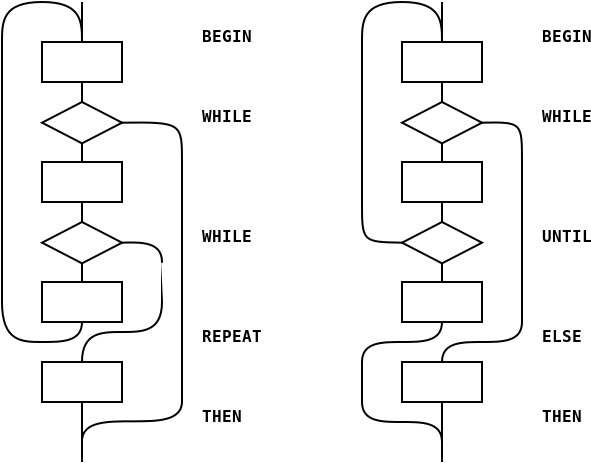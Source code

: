 <?xml version="1.0" encoding="UTF-8"?>
<dia:diagram xmlns:dia="http://www.lysator.liu.se/~alla/dia/"><dia:layer name="Background" visible="true"><dia:object type="Standard - Text" version="0" id="O0"><dia:attribute name="obj_pos"><dia:point val="14,10"/></dia:attribute><dia:attribute name="obj_bb"><dia:rectangle val="14,9.265;16.86,10.265"/></dia:attribute><dia:attribute name="text"><dia:composite type="text"><dia:attribute name="string"><dia:string>#BEGIN#</dia:string></dia:attribute><dia:attribute name="font"><dia:font name="Courier-Bold"/></dia:attribute><dia:attribute name="height"><dia:real val="1"/></dia:attribute><dia:attribute name="pos"><dia:point val="14,10"/></dia:attribute><dia:attribute name="color"><dia:color val="#000000"/></dia:attribute><dia:attribute name="alignment"><dia:enum val="0"/></dia:attribute></dia:composite></dia:attribute></dia:object><dia:object type="Standard - Text" version="0" id="O1"><dia:attribute name="obj_pos"><dia:point val="14,29"/></dia:attribute><dia:attribute name="obj_bb"><dia:rectangle val="14,28.265;16.288,29.265"/></dia:attribute><dia:attribute name="text"><dia:composite type="text"><dia:attribute name="string"><dia:string>#THEN#</dia:string></dia:attribute><dia:attribute name="font"><dia:font name="Courier-Bold"/></dia:attribute><dia:attribute name="height"><dia:real val="1"/></dia:attribute><dia:attribute name="pos"><dia:point val="14,29"/></dia:attribute><dia:attribute name="color"><dia:color val="#000000"/></dia:attribute><dia:attribute name="alignment"><dia:enum val="0"/></dia:attribute></dia:composite></dia:attribute></dia:object><dia:object type="Standard - Text" version="0" id="O2"><dia:attribute name="obj_pos"><dia:point val="31,10"/></dia:attribute><dia:attribute name="obj_bb"><dia:rectangle val="31,9.265;33.86,10.265"/></dia:attribute><dia:attribute name="text"><dia:composite type="text"><dia:attribute name="string"><dia:string>#BEGIN#</dia:string></dia:attribute><dia:attribute name="font"><dia:font name="Courier-Bold"/></dia:attribute><dia:attribute name="height"><dia:real val="1"/></dia:attribute><dia:attribute name="pos"><dia:point val="31,10"/></dia:attribute><dia:attribute name="color"><dia:color val="#000000"/></dia:attribute><dia:attribute name="alignment"><dia:enum val="0"/></dia:attribute></dia:composite></dia:attribute></dia:object><dia:object type="Standard - Text" version="0" id="O3"><dia:attribute name="obj_pos"><dia:point val="31,14"/></dia:attribute><dia:attribute name="obj_bb"><dia:rectangle val="31,13.265;33.86,14.265"/></dia:attribute><dia:attribute name="text"><dia:composite type="text"><dia:attribute name="string"><dia:string>#WHILE#</dia:string></dia:attribute><dia:attribute name="font"><dia:font name="Courier-Bold"/></dia:attribute><dia:attribute name="height"><dia:real val="1"/></dia:attribute><dia:attribute name="pos"><dia:point val="31,14"/></dia:attribute><dia:attribute name="color"><dia:color val="#000000"/></dia:attribute><dia:attribute name="alignment"><dia:enum val="0"/></dia:attribute></dia:composite></dia:attribute></dia:object><dia:object type="Flowchart - Diamond" version="0" id="O4"><dia:attribute name="obj_pos"><dia:point val="6,13"/></dia:attribute><dia:attribute name="obj_bb"><dia:rectangle val="5.95,12.95;10.05,15.118"/></dia:attribute><dia:attribute name="elem_corner"><dia:point val="6,13"/></dia:attribute><dia:attribute name="elem_width"><dia:real val="4"/></dia:attribute><dia:attribute name="elem_height"><dia:real val="2.068"/></dia:attribute><dia:attribute name="show_background"><dia:boolean val="true"/></dia:attribute><dia:attribute name="padding"><dia:real val="0.354"/></dia:attribute><dia:attribute name="text"><dia:composite type="text"><dia:attribute name="string"><dia:string>##</dia:string></dia:attribute><dia:attribute name="font"><dia:font name="Courier"/></dia:attribute><dia:attribute name="height"><dia:real val="0.8"/></dia:attribute><dia:attribute name="pos"><dia:point val="8,14.232"/></dia:attribute><dia:attribute name="color"><dia:color val="#000000"/></dia:attribute><dia:attribute name="alignment"><dia:enum val="1"/></dia:attribute></dia:composite></dia:attribute></dia:object><dia:object type="SDL - Task" version="0" id="O5"><dia:attribute name="obj_pos"><dia:point val="6,10"/></dia:attribute><dia:attribute name="obj_bb"><dia:rectangle val="5.95,9.95;10.05,12.05"/></dia:attribute><dia:attribute name="elem_corner"><dia:point val="6,10"/></dia:attribute><dia:attribute name="elem_width"><dia:real val="4"/></dia:attribute><dia:attribute name="elem_height"><dia:real val="2"/></dia:attribute><dia:attribute name="show_background"><dia:boolean val="true"/></dia:attribute><dia:attribute name="flip_horizontal"><dia:boolean val="false"/></dia:attribute><dia:attribute name="flip_vertical"><dia:boolean val="false"/></dia:attribute><dia:attribute name="padding"><dia:real val="0.354"/></dia:attribute><dia:attribute name="text"><dia:composite type="text"><dia:attribute name="string"><dia:string>##</dia:string></dia:attribute><dia:attribute name="font"><dia:font name="Courier"/></dia:attribute><dia:attribute name="height"><dia:real val="0.8"/></dia:attribute><dia:attribute name="pos"><dia:point val="8,11.198"/></dia:attribute><dia:attribute name="color"><dia:color val="#000000"/></dia:attribute><dia:attribute name="alignment"><dia:enum val="1"/></dia:attribute></dia:composite></dia:attribute></dia:object><dia:object type="Flowchart - Diamond" version="0" id="O6"><dia:attribute name="obj_pos"><dia:point val="24,13"/></dia:attribute><dia:attribute name="obj_bb"><dia:rectangle val="23.95,12.95;28.05,15.118"/></dia:attribute><dia:attribute name="elem_corner"><dia:point val="24,13"/></dia:attribute><dia:attribute name="elem_width"><dia:real val="4"/></dia:attribute><dia:attribute name="elem_height"><dia:real val="2.068"/></dia:attribute><dia:attribute name="show_background"><dia:boolean val="true"/></dia:attribute><dia:attribute name="padding"><dia:real val="0.354"/></dia:attribute><dia:attribute name="text"><dia:composite type="text"><dia:attribute name="string"><dia:string>##</dia:string></dia:attribute><dia:attribute name="font"><dia:font name="Courier"/></dia:attribute><dia:attribute name="height"><dia:real val="0.8"/></dia:attribute><dia:attribute name="pos"><dia:point val="26,14.232"/></dia:attribute><dia:attribute name="color"><dia:color val="#000000"/></dia:attribute><dia:attribute name="alignment"><dia:enum val="1"/></dia:attribute></dia:composite></dia:attribute></dia:object><dia:object type="SDL - Task" version="0" id="O7"><dia:attribute name="obj_pos"><dia:point val="24,10"/></dia:attribute><dia:attribute name="obj_bb"><dia:rectangle val="23.95,9.95;28.05,12.05"/></dia:attribute><dia:attribute name="elem_corner"><dia:point val="24,10"/></dia:attribute><dia:attribute name="elem_width"><dia:real val="4"/></dia:attribute><dia:attribute name="elem_height"><dia:real val="2"/></dia:attribute><dia:attribute name="show_background"><dia:boolean val="true"/></dia:attribute><dia:attribute name="flip_horizontal"><dia:boolean val="false"/></dia:attribute><dia:attribute name="flip_vertical"><dia:boolean val="false"/></dia:attribute><dia:attribute name="padding"><dia:real val="0.354"/></dia:attribute><dia:attribute name="text"><dia:composite type="text"><dia:attribute name="string"><dia:string>##</dia:string></dia:attribute><dia:attribute name="font"><dia:font name="Courier"/></dia:attribute><dia:attribute name="height"><dia:real val="0.8"/></dia:attribute><dia:attribute name="pos"><dia:point val="26,11.198"/></dia:attribute><dia:attribute name="color"><dia:color val="#000000"/></dia:attribute><dia:attribute name="alignment"><dia:enum val="1"/></dia:attribute></dia:composite></dia:attribute></dia:object><dia:object type="Standard - Line" version="0" id="O8"><dia:attribute name="obj_pos"><dia:point val="8,8"/></dia:attribute><dia:attribute name="obj_bb"><dia:rectangle val="7.95,7.95;8.05,10.05"/></dia:attribute><dia:attribute name="conn_endpoints"><dia:point val="8,8"/><dia:point val="8,10"/></dia:attribute><dia:attribute name="numcp"><dia:int val="1"/></dia:attribute><dia:connections><dia:connection handle="1" to="O5" connection="0"/></dia:connections></dia:object><dia:object type="Standard - Line" version="0" id="O9"><dia:attribute name="obj_pos"><dia:point val="8,13"/></dia:attribute><dia:attribute name="obj_bb"><dia:rectangle val="7.95,11.95;8.05,13.05"/></dia:attribute><dia:attribute name="conn_endpoints"><dia:point val="8,13"/><dia:point val="8,12"/></dia:attribute><dia:attribute name="numcp"><dia:int val="1"/></dia:attribute><dia:connections><dia:connection handle="0" to="O4" connection="0"/><dia:connection handle="1" to="O5" connection="1"/></dia:connections></dia:object><dia:object type="Standard - BezierLine" version="0" id="O10"><dia:attribute name="obj_pos"><dia:point val="10,14.034"/></dia:attribute><dia:attribute name="obj_bb"><dia:rectangle val="7.95,13.978;13.05,30.016"/></dia:attribute><dia:attribute name="bez_points"><dia:point val="10,14.034"/><dia:point val="13,14"/><dia:point val="13,14.034"/><dia:point val="13,16"/><dia:point val="13,17.966"/><dia:point val="13,25.966"/><dia:point val="13,27.966"/><dia:point val="13,29.966"/><dia:point val="8,27.966"/><dia:point val="8,29.966"/></dia:attribute><dia:attribute name="corner_types"><dia:enum val="0"/><dia:enum val="0"/><dia:enum val="0"/><dia:enum val="0"/></dia:attribute><dia:connections><dia:connection handle="0" to="O4" connection="4"/></dia:connections></dia:object><dia:object type="Standard - Line" version="0" id="O11"><dia:attribute name="obj_pos"><dia:point val="26,12"/></dia:attribute><dia:attribute name="obj_bb"><dia:rectangle val="25.95,11.95;26.05,13.05"/></dia:attribute><dia:attribute name="conn_endpoints"><dia:point val="26,12"/><dia:point val="26,13"/></dia:attribute><dia:attribute name="numcp"><dia:int val="1"/></dia:attribute><dia:connections><dia:connection handle="0" to="O7" connection="1"/><dia:connection handle="1" to="O6" connection="0"/></dia:connections></dia:object><dia:object type="Standard - Line" version="0" id="O12"><dia:attribute name="obj_pos"><dia:point val="26,15.068"/></dia:attribute><dia:attribute name="obj_bb"><dia:rectangle val="25.95,15.018;26.05,18.05"/></dia:attribute><dia:attribute name="conn_endpoints"><dia:point val="26,15.068"/><dia:point val="26,18"/></dia:attribute><dia:attribute name="numcp"><dia:int val="1"/></dia:attribute><dia:connections><dia:connection handle="0" to="O6" connection="8"/></dia:connections></dia:object><dia:object type="Standard - Line" version="0" id="O13"><dia:attribute name="obj_pos"><dia:point val="26,8"/></dia:attribute><dia:attribute name="obj_bb"><dia:rectangle val="25.95,7.95;26.05,10.05"/></dia:attribute><dia:attribute name="conn_endpoints"><dia:point val="26,8"/><dia:point val="26,10"/></dia:attribute><dia:attribute name="numcp"><dia:int val="1"/></dia:attribute><dia:connections><dia:connection handle="1" to="O7" connection="0"/></dia:connections></dia:object><dia:object type="Standard - BezierLine" version="0" id="O14"><dia:attribute name="obj_pos"><dia:point val="26,10"/></dia:attribute><dia:attribute name="obj_bb"><dia:rectangle val="21.95,7.95;26.05,20.085"/></dia:attribute><dia:attribute name="bez_points"><dia:point val="26,10"/><dia:point val="26,9"/><dia:point val="26,8"/><dia:point val="24,8"/><dia:point val="22,8"/><dia:point val="22,9"/><dia:point val="22,10"/><dia:point val="22,11"/><dia:point val="22,16"/><dia:point val="22,18"/><dia:point val="22,20"/><dia:point val="22,20"/><dia:point val="24,20.034"/></dia:attribute><dia:attribute name="corner_types"><dia:enum val="0"/><dia:enum val="0"/><dia:enum val="0"/><dia:enum val="0"/><dia:enum val="0"/></dia:attribute><dia:connections><dia:connection handle="0" to="O7" connection="0"/><dia:connection handle="12" to="O22" connection="12"/></dia:connections></dia:object><dia:object type="SDL - Task" version="0" id="O15"><dia:attribute name="obj_pos"><dia:point val="6,16"/></dia:attribute><dia:attribute name="obj_bb"><dia:rectangle val="5.95,15.95;10.05,18.05"/></dia:attribute><dia:attribute name="elem_corner"><dia:point val="6,16"/></dia:attribute><dia:attribute name="elem_width"><dia:real val="4"/></dia:attribute><dia:attribute name="elem_height"><dia:real val="2"/></dia:attribute><dia:attribute name="show_background"><dia:boolean val="true"/></dia:attribute><dia:attribute name="flip_horizontal"><dia:boolean val="false"/></dia:attribute><dia:attribute name="flip_vertical"><dia:boolean val="false"/></dia:attribute><dia:attribute name="padding"><dia:real val="0.354"/></dia:attribute><dia:attribute name="text"><dia:composite type="text"><dia:attribute name="string"><dia:string>##</dia:string></dia:attribute><dia:attribute name="font"><dia:font name="Courier"/></dia:attribute><dia:attribute name="height"><dia:real val="0.8"/></dia:attribute><dia:attribute name="pos"><dia:point val="8,17.198"/></dia:attribute><dia:attribute name="color"><dia:color val="#000000"/></dia:attribute><dia:attribute name="alignment"><dia:enum val="1"/></dia:attribute></dia:composite></dia:attribute></dia:object><dia:object type="SDL - Task" version="0" id="O16"><dia:attribute name="obj_pos"><dia:point val="24,16"/></dia:attribute><dia:attribute name="obj_bb"><dia:rectangle val="23.95,15.95;28.05,18.05"/></dia:attribute><dia:attribute name="elem_corner"><dia:point val="24,16"/></dia:attribute><dia:attribute name="elem_width"><dia:real val="4"/></dia:attribute><dia:attribute name="elem_height"><dia:real val="2"/></dia:attribute><dia:attribute name="show_background"><dia:boolean val="true"/></dia:attribute><dia:attribute name="flip_horizontal"><dia:boolean val="false"/></dia:attribute><dia:attribute name="flip_vertical"><dia:boolean val="false"/></dia:attribute><dia:attribute name="padding"><dia:real val="0.354"/></dia:attribute><dia:attribute name="text"><dia:composite type="text"><dia:attribute name="string"><dia:string>##</dia:string></dia:attribute><dia:attribute name="font"><dia:font name="Courier"/></dia:attribute><dia:attribute name="height"><dia:real val="0.8"/></dia:attribute><dia:attribute name="pos"><dia:point val="26,17.198"/></dia:attribute><dia:attribute name="color"><dia:color val="#000000"/></dia:attribute><dia:attribute name="alignment"><dia:enum val="1"/></dia:attribute></dia:composite></dia:attribute></dia:object><dia:object type="Standard - Line" version="0" id="O17"><dia:attribute name="obj_pos"><dia:point val="8,19"/></dia:attribute><dia:attribute name="obj_bb"><dia:rectangle val="7.95,17.95;8.05,19.05"/></dia:attribute><dia:attribute name="conn_endpoints"><dia:point val="8,19"/><dia:point val="8,18"/></dia:attribute><dia:attribute name="numcp"><dia:int val="1"/></dia:attribute><dia:connections><dia:connection handle="0" to="O25" connection="0"/><dia:connection handle="1" to="O15" connection="1"/></dia:connections></dia:object><dia:object type="Standard - BezierLine" version="0" id="O18"><dia:attribute name="obj_pos"><dia:point val="8,10"/></dia:attribute><dia:attribute name="obj_bb"><dia:rectangle val="3.95,7.95;8.05,25.05"/></dia:attribute><dia:attribute name="bez_points"><dia:point val="8,10"/><dia:point val="8,9"/><dia:point val="8,8"/><dia:point val="6,8"/><dia:point val="4,8"/><dia:point val="4,9"/><dia:point val="4,10"/><dia:point val="4,11"/><dia:point val="4,21"/><dia:point val="4,23"/><dia:point val="4,25"/><dia:point val="5,25"/><dia:point val="6,25"/><dia:point val="7,25"/><dia:point val="8,25"/><dia:point val="8,24"/></dia:attribute><dia:attribute name="corner_types"><dia:enum val="0"/><dia:enum val="0"/><dia:enum val="0"/><dia:enum val="0"/><dia:enum val="0"/><dia:enum val="0"/></dia:attribute><dia:connections><dia:connection handle="0" to="O5" connection="0"/><dia:connection handle="15" to="O26" connection="1"/></dia:connections></dia:object><dia:object type="Standard - Text" version="0" id="O19"><dia:attribute name="obj_pos"><dia:point val="14,14"/></dia:attribute><dia:attribute name="obj_bb"><dia:rectangle val="14,13.265;16.86,14.265"/></dia:attribute><dia:attribute name="text"><dia:composite type="text"><dia:attribute name="string"><dia:string>#WHILE#</dia:string></dia:attribute><dia:attribute name="font"><dia:font name="Courier-Bold"/></dia:attribute><dia:attribute name="height"><dia:real val="1"/></dia:attribute><dia:attribute name="pos"><dia:point val="14,14"/></dia:attribute><dia:attribute name="color"><dia:color val="#000000"/></dia:attribute><dia:attribute name="alignment"><dia:enum val="0"/></dia:attribute></dia:composite></dia:attribute></dia:object><dia:object type="Standard - BezierLine" version="0" id="O20"><dia:attribute name="obj_pos"><dia:point val="28,14.034"/></dia:attribute><dia:attribute name="obj_bb"><dia:rectangle val="25.95,13.976;30.05,26.05"/></dia:attribute><dia:attribute name="bez_points"><dia:point val="28,14.034"/><dia:point val="30,14"/><dia:point val="30,14"/><dia:point val="30,16"/><dia:point val="30,18"/><dia:point val="30,22"/><dia:point val="30,24"/><dia:point val="30,26"/><dia:point val="26,24"/><dia:point val="26,26"/></dia:attribute><dia:attribute name="corner_types"><dia:enum val="0"/><dia:enum val="0"/><dia:enum val="0"/><dia:enum val="0"/></dia:attribute><dia:connections><dia:connection handle="0" to="O6" connection="4"/><dia:connection handle="9" to="O24" connection="0"/></dia:connections></dia:object><dia:object type="Standard - Text" version="0" id="O21"><dia:attribute name="obj_pos"><dia:point val="31,20"/></dia:attribute><dia:attribute name="obj_bb"><dia:rectangle val="31,19.265;33.86,20.265"/></dia:attribute><dia:attribute name="text"><dia:composite type="text"><dia:attribute name="string"><dia:string>#UNTIL#</dia:string></dia:attribute><dia:attribute name="font"><dia:font name="Courier-Bold"/></dia:attribute><dia:attribute name="height"><dia:real val="1"/></dia:attribute><dia:attribute name="pos"><dia:point val="31,20"/></dia:attribute><dia:attribute name="color"><dia:color val="#000000"/></dia:attribute><dia:attribute name="alignment"><dia:enum val="0"/></dia:attribute></dia:composite></dia:attribute></dia:object><dia:object type="Flowchart - Diamond" version="0" id="O22"><dia:attribute name="obj_pos"><dia:point val="24,19"/></dia:attribute><dia:attribute name="obj_bb"><dia:rectangle val="23.95,18.95;28.05,21.118"/></dia:attribute><dia:attribute name="elem_corner"><dia:point val="24,19"/></dia:attribute><dia:attribute name="elem_width"><dia:real val="4"/></dia:attribute><dia:attribute name="elem_height"><dia:real val="2.068"/></dia:attribute><dia:attribute name="show_background"><dia:boolean val="true"/></dia:attribute><dia:attribute name="padding"><dia:real val="0.354"/></dia:attribute><dia:attribute name="text"><dia:composite type="text"><dia:attribute name="string"><dia:string>##</dia:string></dia:attribute><dia:attribute name="font"><dia:font name="Courier"/></dia:attribute><dia:attribute name="height"><dia:real val="0.8"/></dia:attribute><dia:attribute name="pos"><dia:point val="26,20.232"/></dia:attribute><dia:attribute name="color"><dia:color val="#000000"/></dia:attribute><dia:attribute name="alignment"><dia:enum val="1"/></dia:attribute></dia:composite></dia:attribute></dia:object><dia:object type="SDL - Task" version="0" id="O23"><dia:attribute name="obj_pos"><dia:point val="24,22"/></dia:attribute><dia:attribute name="obj_bb"><dia:rectangle val="23.95,21.95;28.05,24.05"/></dia:attribute><dia:attribute name="elem_corner"><dia:point val="24,22"/></dia:attribute><dia:attribute name="elem_width"><dia:real val="4"/></dia:attribute><dia:attribute name="elem_height"><dia:real val="2"/></dia:attribute><dia:attribute name="show_background"><dia:boolean val="true"/></dia:attribute><dia:attribute name="flip_horizontal"><dia:boolean val="false"/></dia:attribute><dia:attribute name="flip_vertical"><dia:boolean val="false"/></dia:attribute><dia:attribute name="padding"><dia:real val="0.354"/></dia:attribute><dia:attribute name="text"><dia:composite type="text"><dia:attribute name="string"><dia:string>##</dia:string></dia:attribute><dia:attribute name="font"><dia:font name="Courier"/></dia:attribute><dia:attribute name="height"><dia:real val="0.8"/></dia:attribute><dia:attribute name="pos"><dia:point val="26,23.198"/></dia:attribute><dia:attribute name="color"><dia:color val="#000000"/></dia:attribute><dia:attribute name="alignment"><dia:enum val="1"/></dia:attribute></dia:composite></dia:attribute></dia:object><dia:object type="SDL - Task" version="0" id="O24"><dia:attribute name="obj_pos"><dia:point val="24,26"/></dia:attribute><dia:attribute name="obj_bb"><dia:rectangle val="23.95,25.95;28.05,28.05"/></dia:attribute><dia:attribute name="elem_corner"><dia:point val="24,26"/></dia:attribute><dia:attribute name="elem_width"><dia:real val="4"/></dia:attribute><dia:attribute name="elem_height"><dia:real val="2"/></dia:attribute><dia:attribute name="show_background"><dia:boolean val="true"/></dia:attribute><dia:attribute name="flip_horizontal"><dia:boolean val="false"/></dia:attribute><dia:attribute name="flip_vertical"><dia:boolean val="false"/></dia:attribute><dia:attribute name="padding"><dia:real val="0.354"/></dia:attribute><dia:attribute name="text"><dia:composite type="text"><dia:attribute name="string"><dia:string>##</dia:string></dia:attribute><dia:attribute name="font"><dia:font name="Courier"/></dia:attribute><dia:attribute name="height"><dia:real val="0.8"/></dia:attribute><dia:attribute name="pos"><dia:point val="26,27.198"/></dia:attribute><dia:attribute name="color"><dia:color val="#000000"/></dia:attribute><dia:attribute name="alignment"><dia:enum val="1"/></dia:attribute></dia:composite></dia:attribute></dia:object><dia:object type="Flowchart - Diamond" version="0" id="O25"><dia:attribute name="obj_pos"><dia:point val="6,19"/></dia:attribute><dia:attribute name="obj_bb"><dia:rectangle val="5.95,18.95;10.05,21.118"/></dia:attribute><dia:attribute name="elem_corner"><dia:point val="6,19"/></dia:attribute><dia:attribute name="elem_width"><dia:real val="4"/></dia:attribute><dia:attribute name="elem_height"><dia:real val="2.068"/></dia:attribute><dia:attribute name="show_background"><dia:boolean val="true"/></dia:attribute><dia:attribute name="padding"><dia:real val="0.354"/></dia:attribute><dia:attribute name="text"><dia:composite type="text"><dia:attribute name="string"><dia:string>##</dia:string></dia:attribute><dia:attribute name="font"><dia:font name="Courier"/></dia:attribute><dia:attribute name="height"><dia:real val="0.8"/></dia:attribute><dia:attribute name="pos"><dia:point val="8,20.232"/></dia:attribute><dia:attribute name="color"><dia:color val="#000000"/></dia:attribute><dia:attribute name="alignment"><dia:enum val="1"/></dia:attribute></dia:composite></dia:attribute></dia:object><dia:object type="SDL - Task" version="0" id="O26"><dia:attribute name="obj_pos"><dia:point val="6,22"/></dia:attribute><dia:attribute name="obj_bb"><dia:rectangle val="5.95,21.95;10.05,24.05"/></dia:attribute><dia:attribute name="elem_corner"><dia:point val="6,22"/></dia:attribute><dia:attribute name="elem_width"><dia:real val="4"/></dia:attribute><dia:attribute name="elem_height"><dia:real val="2"/></dia:attribute><dia:attribute name="show_background"><dia:boolean val="true"/></dia:attribute><dia:attribute name="flip_horizontal"><dia:boolean val="false"/></dia:attribute><dia:attribute name="flip_vertical"><dia:boolean val="false"/></dia:attribute><dia:attribute name="padding"><dia:real val="0.354"/></dia:attribute><dia:attribute name="text"><dia:composite type="text"><dia:attribute name="string"><dia:string>##</dia:string></dia:attribute><dia:attribute name="font"><dia:font name="Courier"/></dia:attribute><dia:attribute name="height"><dia:real val="0.8"/></dia:attribute><dia:attribute name="pos"><dia:point val="8,23.198"/></dia:attribute><dia:attribute name="color"><dia:color val="#000000"/></dia:attribute><dia:attribute name="alignment"><dia:enum val="1"/></dia:attribute></dia:composite></dia:attribute></dia:object><dia:object type="SDL - Task" version="0" id="O27"><dia:attribute name="obj_pos"><dia:point val="6,26"/></dia:attribute><dia:attribute name="obj_bb"><dia:rectangle val="5.95,25.95;10.05,28.05"/></dia:attribute><dia:attribute name="elem_corner"><dia:point val="6,26"/></dia:attribute><dia:attribute name="elem_width"><dia:real val="4"/></dia:attribute><dia:attribute name="elem_height"><dia:real val="2"/></dia:attribute><dia:attribute name="show_background"><dia:boolean val="true"/></dia:attribute><dia:attribute name="flip_horizontal"><dia:boolean val="false"/></dia:attribute><dia:attribute name="flip_vertical"><dia:boolean val="false"/></dia:attribute><dia:attribute name="padding"><dia:real val="0.354"/></dia:attribute><dia:attribute name="text"><dia:composite type="text"><dia:attribute name="string"><dia:string>##</dia:string></dia:attribute><dia:attribute name="font"><dia:font name="Courier"/></dia:attribute><dia:attribute name="height"><dia:real val="0.8"/></dia:attribute><dia:attribute name="pos"><dia:point val="8,27.198"/></dia:attribute><dia:attribute name="color"><dia:color val="#000000"/></dia:attribute><dia:attribute name="alignment"><dia:enum val="1"/></dia:attribute></dia:composite></dia:attribute></dia:object><dia:object type="Standard - Line" version="0" id="O28"><dia:attribute name="obj_pos"><dia:point val="8,21.068"/></dia:attribute><dia:attribute name="obj_bb"><dia:rectangle val="7.95,21.018;8.05,22.05"/></dia:attribute><dia:attribute name="conn_endpoints"><dia:point val="8,21.068"/><dia:point val="8,22"/></dia:attribute><dia:attribute name="numcp"><dia:int val="1"/></dia:attribute><dia:connections><dia:connection handle="0" to="O25" connection="8"/><dia:connection handle="1" to="O26" connection="0"/></dia:connections></dia:object><dia:object type="Standard - Line" version="0" id="O29"><dia:attribute name="obj_pos"><dia:point val="8,28"/></dia:attribute><dia:attribute name="obj_bb"><dia:rectangle val="7.95,27.95;8.05,31.05"/></dia:attribute><dia:attribute name="conn_endpoints"><dia:point val="8,28"/><dia:point val="8,31"/></dia:attribute><dia:attribute name="numcp"><dia:int val="1"/></dia:attribute><dia:connections><dia:connection handle="0" to="O27" connection="1"/></dia:connections></dia:object><dia:object type="Standard - Line" version="0" id="O30"><dia:attribute name="obj_pos"><dia:point val="26,21.068"/></dia:attribute><dia:attribute name="obj_bb"><dia:rectangle val="25.95,21.018;26.05,22.05"/></dia:attribute><dia:attribute name="conn_endpoints"><dia:point val="26,21.068"/><dia:point val="26,22"/></dia:attribute><dia:attribute name="numcp"><dia:int val="1"/></dia:attribute><dia:connections><dia:connection handle="0" to="O22" connection="8"/><dia:connection handle="1" to="O23" connection="0"/></dia:connections></dia:object><dia:object type="Standard - Line" version="0" id="O31"><dia:attribute name="obj_pos"><dia:point val="26,28"/></dia:attribute><dia:attribute name="obj_bb"><dia:rectangle val="25.95,27.95;26.05,31.05"/></dia:attribute><dia:attribute name="conn_endpoints"><dia:point val="26,28"/><dia:point val="26,31"/></dia:attribute><dia:attribute name="numcp"><dia:int val="1"/></dia:attribute><dia:connections><dia:connection handle="0" to="O24" connection="1"/></dia:connections></dia:object><dia:object type="Standard - Line" version="0" id="O32"><dia:attribute name="obj_pos"><dia:point val="8,15.068"/></dia:attribute><dia:attribute name="obj_bb"><dia:rectangle val="7.95,15.018;8.05,16.05"/></dia:attribute><dia:attribute name="conn_endpoints"><dia:point val="8,15.068"/><dia:point val="8,16"/></dia:attribute><dia:attribute name="numcp"><dia:int val="1"/></dia:attribute><dia:connections><dia:connection handle="0" to="O4" connection="8"/><dia:connection handle="1" to="O15" connection="0"/></dia:connections></dia:object><dia:object type="Standard - BezierLine" version="0" id="O33"><dia:attribute name="obj_pos"><dia:point val="10,20.034"/></dia:attribute><dia:attribute name="obj_bb"><dia:rectangle val="7.95,19.974;12.05,26.05"/></dia:attribute><dia:attribute name="bez_points"><dia:point val="10,20.034"/><dia:point val="11,20"/><dia:point val="12,20"/><dia:point val="12,21"/><dia:point val="12,22"/><dia:point val="12,20"/><dia:point val="12,23"/><dia:point val="12,26"/><dia:point val="8,23"/><dia:point val="8,26"/></dia:attribute><dia:attribute name="corner_types"><dia:enum val="0"/><dia:enum val="0"/><dia:enum val="0"/><dia:enum val="0"/></dia:attribute><dia:connections><dia:connection handle="0" to="O25" connection="4"/><dia:connection handle="9" to="O27" connection="0"/></dia:connections></dia:object><dia:object type="Standard - Text" version="0" id="O34"><dia:attribute name="obj_pos"><dia:point val="14,20"/></dia:attribute><dia:attribute name="obj_bb"><dia:rectangle val="14,19.265;16.86,20.265"/></dia:attribute><dia:attribute name="text"><dia:composite type="text"><dia:attribute name="string"><dia:string>#WHILE#</dia:string></dia:attribute><dia:attribute name="font"><dia:font name="Courier-Bold"/></dia:attribute><dia:attribute name="height"><dia:real val="1"/></dia:attribute><dia:attribute name="pos"><dia:point val="14,20"/></dia:attribute><dia:attribute name="color"><dia:color val="#000000"/></dia:attribute><dia:attribute name="alignment"><dia:enum val="0"/></dia:attribute></dia:composite></dia:attribute></dia:object><dia:object type="Standard - Text" version="0" id="O35"><dia:attribute name="obj_pos"><dia:point val="14,25"/></dia:attribute><dia:attribute name="obj_bb"><dia:rectangle val="14,24.265;17.432,25.265"/></dia:attribute><dia:attribute name="text"><dia:composite type="text"><dia:attribute name="string"><dia:string>#REPEAT#</dia:string></dia:attribute><dia:attribute name="font"><dia:font name="Courier-Bold"/></dia:attribute><dia:attribute name="height"><dia:real val="1"/></dia:attribute><dia:attribute name="pos"><dia:point val="14,25"/></dia:attribute><dia:attribute name="color"><dia:color val="#000000"/></dia:attribute><dia:attribute name="alignment"><dia:enum val="0"/></dia:attribute></dia:composite></dia:attribute></dia:object><dia:object type="Standard - Line" version="0" id="O36"><dia:attribute name="obj_pos"><dia:point val="26,18"/></dia:attribute><dia:attribute name="obj_bb"><dia:rectangle val="25.95,17.95;26.05,19.05"/></dia:attribute><dia:attribute name="conn_endpoints"><dia:point val="26,18"/><dia:point val="26,19"/></dia:attribute><dia:attribute name="numcp"><dia:int val="1"/></dia:attribute><dia:connections><dia:connection handle="0" to="O16" connection="1"/><dia:connection handle="1" to="O22" connection="0"/></dia:connections></dia:object><dia:object type="Standard - BezierLine" version="0" id="O37"><dia:attribute name="obj_pos"><dia:point val="26,24"/></dia:attribute><dia:attribute name="obj_bb"><dia:rectangle val="21.95,23.95;26.05,30.05"/></dia:attribute><dia:attribute name="bez_points"><dia:point val="26,24"/><dia:point val="26,26"/><dia:point val="22,24"/><dia:point val="22,26"/><dia:point val="22,28"/><dia:point val="22,26"/><dia:point val="22,28"/><dia:point val="22,30"/><dia:point val="26,28"/><dia:point val="26,30"/></dia:attribute><dia:attribute name="corner_types"><dia:enum val="0"/><dia:enum val="0"/><dia:enum val="0"/><dia:enum val="0"/></dia:attribute><dia:connections><dia:connection handle="0" to="O23" connection="1"/></dia:connections></dia:object><dia:object type="Standard - Text" version="0" id="O38"><dia:attribute name="obj_pos"><dia:point val="31,25"/></dia:attribute><dia:attribute name="obj_bb"><dia:rectangle val="31,24.265;33.288,25.265"/></dia:attribute><dia:attribute name="text"><dia:composite type="text"><dia:attribute name="string"><dia:string>#ELSE#</dia:string></dia:attribute><dia:attribute name="font"><dia:font name="Courier-Bold"/></dia:attribute><dia:attribute name="height"><dia:real val="1"/></dia:attribute><dia:attribute name="pos"><dia:point val="31,25"/></dia:attribute><dia:attribute name="color"><dia:color val="#000000"/></dia:attribute><dia:attribute name="alignment"><dia:enum val="0"/></dia:attribute></dia:composite></dia:attribute></dia:object><dia:object type="Standard - Text" version="0" id="O39"><dia:attribute name="obj_pos"><dia:point val="31,29"/></dia:attribute><dia:attribute name="obj_bb"><dia:rectangle val="31,28.265;33.288,29.265"/></dia:attribute><dia:attribute name="text"><dia:composite type="text"><dia:attribute name="string"><dia:string>#THEN#</dia:string></dia:attribute><dia:attribute name="font"><dia:font name="Courier-Bold"/></dia:attribute><dia:attribute name="height"><dia:real val="1"/></dia:attribute><dia:attribute name="pos"><dia:point val="31,29"/></dia:attribute><dia:attribute name="color"><dia:color val="#000000"/></dia:attribute><dia:attribute name="alignment"><dia:enum val="0"/></dia:attribute></dia:composite></dia:attribute></dia:object></dia:layer></dia:diagram>

